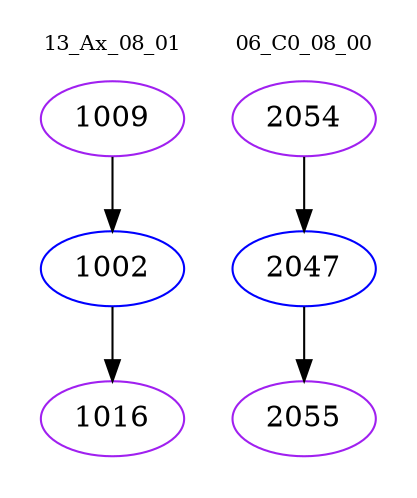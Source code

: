 digraph{
subgraph cluster_0 {
color = white
label = "13_Ax_08_01";
fontsize=10;
T0_1009 [label="1009", color="purple"]
T0_1009 -> T0_1002 [color="black"]
T0_1002 [label="1002", color="blue"]
T0_1002 -> T0_1016 [color="black"]
T0_1016 [label="1016", color="purple"]
}
subgraph cluster_1 {
color = white
label = "06_C0_08_00";
fontsize=10;
T1_2054 [label="2054", color="purple"]
T1_2054 -> T1_2047 [color="black"]
T1_2047 [label="2047", color="blue"]
T1_2047 -> T1_2055 [color="black"]
T1_2055 [label="2055", color="purple"]
}
}
